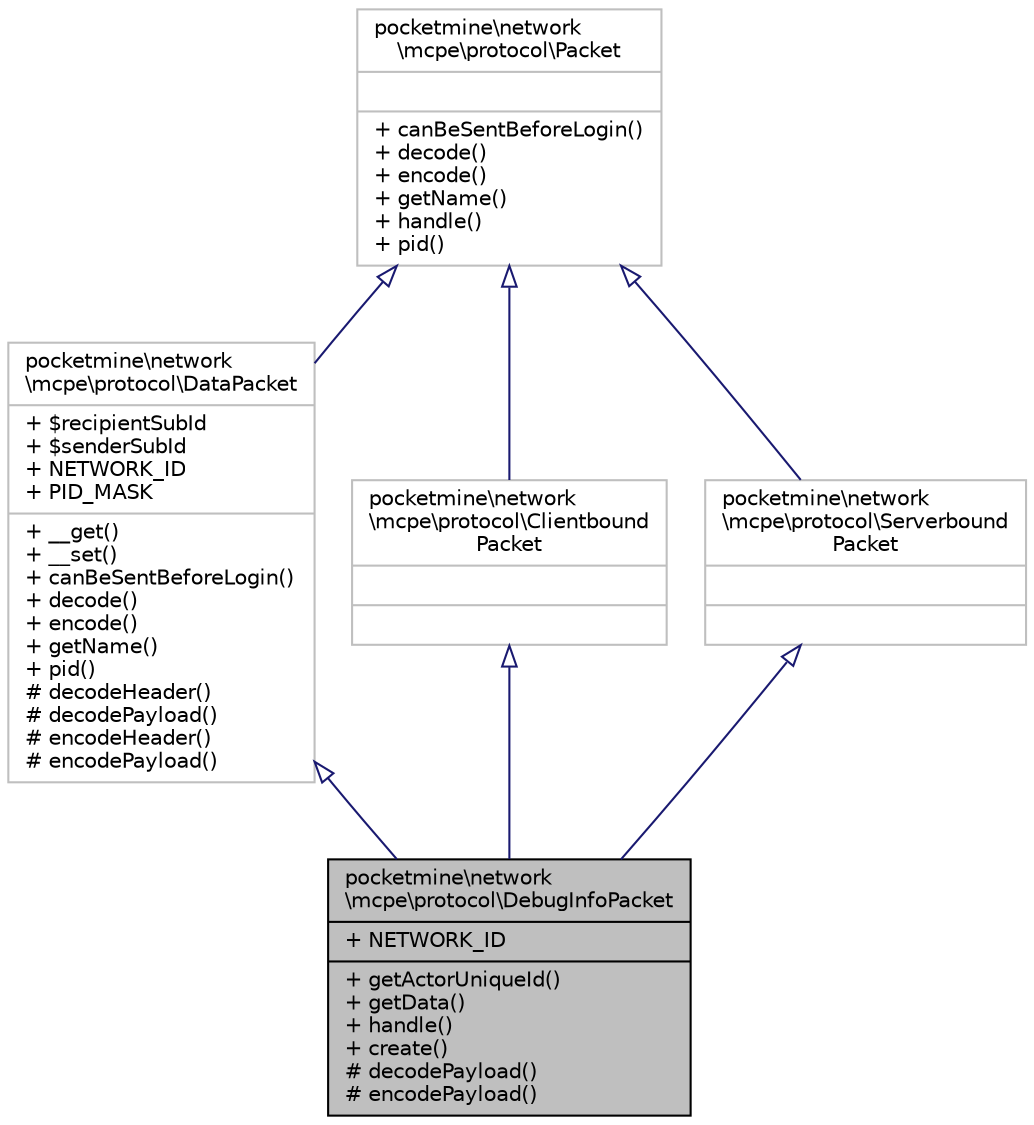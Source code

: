 digraph "pocketmine\network\mcpe\protocol\DebugInfoPacket"
{
 // INTERACTIVE_SVG=YES
 // LATEX_PDF_SIZE
  edge [fontname="Helvetica",fontsize="10",labelfontname="Helvetica",labelfontsize="10"];
  node [fontname="Helvetica",fontsize="10",shape=record];
  Node1 [label="{pocketmine\\network\l\\mcpe\\protocol\\DebugInfoPacket\n|+ NETWORK_ID\l|+ getActorUniqueId()\l+ getData()\l+ handle()\l+ create()\l# decodePayload()\l# encodePayload()\l}",height=0.2,width=0.4,color="black", fillcolor="grey75", style="filled", fontcolor="black",tooltip=" "];
  Node2 -> Node1 [dir="back",color="midnightblue",fontsize="10",style="solid",arrowtail="onormal",fontname="Helvetica"];
  Node2 [label="{pocketmine\\network\l\\mcpe\\protocol\\DataPacket\n|+ $recipientSubId\l+ $senderSubId\l+ NETWORK_ID\l+ PID_MASK\l|+ __get()\l+ __set()\l+ canBeSentBeforeLogin()\l+ decode()\l+ encode()\l+ getName()\l+ pid()\l# decodeHeader()\l# decodePayload()\l# encodeHeader()\l# encodePayload()\l}",height=0.2,width=0.4,color="grey75", fillcolor="white", style="filled",URL="$d1/ddb/classpocketmine_1_1network_1_1mcpe_1_1protocol_1_1_data_packet.html",tooltip=" "];
  Node3 -> Node2 [dir="back",color="midnightblue",fontsize="10",style="solid",arrowtail="onormal",fontname="Helvetica"];
  Node3 [label="{pocketmine\\network\l\\mcpe\\protocol\\Packet\n||+ canBeSentBeforeLogin()\l+ decode()\l+ encode()\l+ getName()\l+ handle()\l+ pid()\l}",height=0.2,width=0.4,color="grey75", fillcolor="white", style="filled",URL="$d4/d5d/interfacepocketmine_1_1network_1_1mcpe_1_1protocol_1_1_packet.html",tooltip=" "];
  Node4 -> Node1 [dir="back",color="midnightblue",fontsize="10",style="solid",arrowtail="onormal",fontname="Helvetica"];
  Node4 [label="{pocketmine\\network\l\\mcpe\\protocol\\Clientbound\lPacket\n||}",height=0.2,width=0.4,color="grey75", fillcolor="white", style="filled",URL="$da/d77/interfacepocketmine_1_1network_1_1mcpe_1_1protocol_1_1_clientbound_packet.html",tooltip=" "];
  Node3 -> Node4 [dir="back",color="midnightblue",fontsize="10",style="solid",arrowtail="onormal",fontname="Helvetica"];
  Node5 -> Node1 [dir="back",color="midnightblue",fontsize="10",style="solid",arrowtail="onormal",fontname="Helvetica"];
  Node5 [label="{pocketmine\\network\l\\mcpe\\protocol\\Serverbound\lPacket\n||}",height=0.2,width=0.4,color="grey75", fillcolor="white", style="filled",URL="$dd/de6/interfacepocketmine_1_1network_1_1mcpe_1_1protocol_1_1_serverbound_packet.html",tooltip=" "];
  Node3 -> Node5 [dir="back",color="midnightblue",fontsize="10",style="solid",arrowtail="onormal",fontname="Helvetica"];
}
